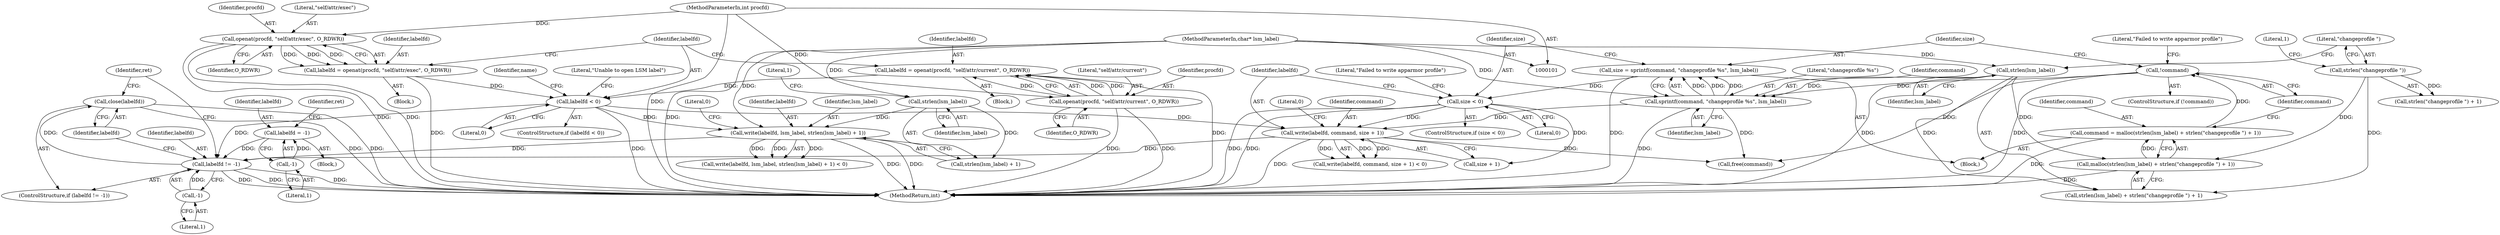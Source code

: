 digraph "0_lxc_81f466d05f2a89cb4f122ef7f593ff3f279b165c_0@API" {
"1000283" [label="(Call,close(labelfd))"];
"1000279" [label="(Call,labelfd != -1)"];
"1000224" [label="(Call,write(labelfd, command, size + 1))"];
"1000164" [label="(Call,labelfd < 0)"];
"1000157" [label="(Call,labelfd = openat(procfd, \"self/attr/current\", O_RDWR))"];
"1000159" [label="(Call,openat(procfd, \"self/attr/current\", O_RDWR))"];
"1000102" [label="(MethodParameterIn,int procfd)"];
"1000149" [label="(Call,labelfd = openat(procfd, \"self/attr/exec\", O_RDWR))"];
"1000151" [label="(Call,openat(procfd, \"self/attr/exec\", O_RDWR))"];
"1000206" [label="(Call,sprintf(command, \"changeprofile %s\", lsm_label))"];
"1000194" [label="(Call,!command)"];
"1000183" [label="(Call,command = malloc(strlen(lsm_label) + strlen(\"changeprofile \") + 1))"];
"1000185" [label="(Call,malloc(strlen(lsm_label) + strlen(\"changeprofile \") + 1))"];
"1000187" [label="(Call,strlen(lsm_label))"];
"1000104" [label="(MethodParameterIn,char* lsm_label)"];
"1000190" [label="(Call,strlen(\"changeprofile \"))"];
"1000211" [label="(Call,size < 0)"];
"1000204" [label="(Call,size = sprintf(command, \"changeprofile %s\", lsm_label))"];
"1000107" [label="(Call,labelfd = -1)"];
"1000109" [label="(Call,-1)"];
"1000249" [label="(Call,write(labelfd, lsm_label, strlen(lsm_label) + 1))"];
"1000253" [label="(Call,strlen(lsm_label))"];
"1000281" [label="(Call,-1)"];
"1000205" [label="(Identifier,size)"];
"1000154" [label="(Identifier,O_RDWR)"];
"1000282" [label="(Literal,1)"];
"1000287" [label="(MethodReturn,int)"];
"1000189" [label="(Call,strlen(\"changeprofile \") + 1)"];
"1000148" [label="(Block,)"];
"1000195" [label="(Identifier,command)"];
"1000227" [label="(Call,size + 1)"];
"1000190" [label="(Call,strlen(\"changeprofile \"))"];
"1000280" [label="(Identifier,labelfd)"];
"1000254" [label="(Identifier,lsm_label)"];
"1000185" [label="(Call,malloc(strlen(lsm_label) + strlen(\"changeprofile \") + 1))"];
"1000193" [label="(ControlStructure,if (!command))"];
"1000110" [label="(Literal,1)"];
"1000208" [label="(Literal,\"changeprofile %s\")"];
"1000163" [label="(ControlStructure,if (labelfd < 0))"];
"1000249" [label="(Call,write(labelfd, lsm_label, strlen(lsm_label) + 1))"];
"1000278" [label="(ControlStructure,if (labelfd != -1))"];
"1000149" [label="(Call,labelfd = openat(procfd, \"self/attr/exec\", O_RDWR))"];
"1000253" [label="(Call,strlen(lsm_label))"];
"1000109" [label="(Call,-1)"];
"1000169" [label="(Literal,\"Unable to open LSM label\")"];
"1000216" [label="(Literal,\"Failed to write apparmor profile\")"];
"1000256" [label="(Literal,0)"];
"1000211" [label="(Call,size < 0)"];
"1000224" [label="(Call,write(labelfd, command, size + 1))"];
"1000226" [label="(Identifier,command)"];
"1000102" [label="(MethodParameterIn,int procfd)"];
"1000113" [label="(Identifier,ret)"];
"1000108" [label="(Identifier,labelfd)"];
"1000206" [label="(Call,sprintf(command, \"changeprofile %s\", lsm_label))"];
"1000166" [label="(Literal,0)"];
"1000225" [label="(Identifier,labelfd)"];
"1000159" [label="(Call,openat(procfd, \"self/attr/current\", O_RDWR))"];
"1000152" [label="(Identifier,procfd)"];
"1000192" [label="(Literal,1)"];
"1000162" [label="(Identifier,O_RDWR)"];
"1000209" [label="(Identifier,lsm_label)"];
"1000187" [label="(Call,strlen(lsm_label))"];
"1000178" [label="(Identifier,name)"];
"1000252" [label="(Call,strlen(lsm_label) + 1)"];
"1000284" [label="(Identifier,labelfd)"];
"1000181" [label="(Block,)"];
"1000213" [label="(Literal,0)"];
"1000161" [label="(Literal,\"self/attr/current\")"];
"1000151" [label="(Call,openat(procfd, \"self/attr/exec\", O_RDWR))"];
"1000186" [label="(Call,strlen(lsm_label) + strlen(\"changeprofile \") + 1)"];
"1000276" [label="(Call,free(command))"];
"1000281" [label="(Call,-1)"];
"1000104" [label="(MethodParameterIn,char* lsm_label)"];
"1000153" [label="(Literal,\"self/attr/exec\")"];
"1000204" [label="(Call,size = sprintf(command, \"changeprofile %s\", lsm_label))"];
"1000250" [label="(Identifier,labelfd)"];
"1000107" [label="(Call,labelfd = -1)"];
"1000160" [label="(Identifier,procfd)"];
"1000150" [label="(Identifier,labelfd)"];
"1000248" [label="(Call,write(labelfd, lsm_label, strlen(lsm_label) + 1) < 0)"];
"1000164" [label="(Call,labelfd < 0)"];
"1000212" [label="(Identifier,size)"];
"1000165" [label="(Identifier,labelfd)"];
"1000207" [label="(Identifier,command)"];
"1000198" [label="(Literal,\"Failed to write apparmor profile\")"];
"1000255" [label="(Literal,1)"];
"1000156" [label="(Block,)"];
"1000286" [label="(Identifier,ret)"];
"1000230" [label="(Literal,0)"];
"1000194" [label="(Call,!command)"];
"1000105" [label="(Block,)"];
"1000283" [label="(Call,close(labelfd))"];
"1000158" [label="(Identifier,labelfd)"];
"1000184" [label="(Identifier,command)"];
"1000191" [label="(Literal,\"changeprofile \")"];
"1000223" [label="(Call,write(labelfd, command, size + 1) < 0)"];
"1000210" [label="(ControlStructure,if (size < 0))"];
"1000183" [label="(Call,command = malloc(strlen(lsm_label) + strlen(\"changeprofile \") + 1))"];
"1000279" [label="(Call,labelfd != -1)"];
"1000157" [label="(Call,labelfd = openat(procfd, \"self/attr/current\", O_RDWR))"];
"1000251" [label="(Identifier,lsm_label)"];
"1000188" [label="(Identifier,lsm_label)"];
"1000283" -> "1000278"  [label="AST: "];
"1000283" -> "1000284"  [label="CFG: "];
"1000284" -> "1000283"  [label="AST: "];
"1000286" -> "1000283"  [label="CFG: "];
"1000283" -> "1000287"  [label="DDG: "];
"1000283" -> "1000287"  [label="DDG: "];
"1000279" -> "1000283"  [label="DDG: "];
"1000279" -> "1000278"  [label="AST: "];
"1000279" -> "1000281"  [label="CFG: "];
"1000280" -> "1000279"  [label="AST: "];
"1000281" -> "1000279"  [label="AST: "];
"1000284" -> "1000279"  [label="CFG: "];
"1000286" -> "1000279"  [label="CFG: "];
"1000279" -> "1000287"  [label="DDG: "];
"1000279" -> "1000287"  [label="DDG: "];
"1000279" -> "1000287"  [label="DDG: "];
"1000224" -> "1000279"  [label="DDG: "];
"1000107" -> "1000279"  [label="DDG: "];
"1000249" -> "1000279"  [label="DDG: "];
"1000164" -> "1000279"  [label="DDG: "];
"1000281" -> "1000279"  [label="DDG: "];
"1000224" -> "1000223"  [label="AST: "];
"1000224" -> "1000227"  [label="CFG: "];
"1000225" -> "1000224"  [label="AST: "];
"1000226" -> "1000224"  [label="AST: "];
"1000227" -> "1000224"  [label="AST: "];
"1000230" -> "1000224"  [label="CFG: "];
"1000224" -> "1000287"  [label="DDG: "];
"1000224" -> "1000223"  [label="DDG: "];
"1000224" -> "1000223"  [label="DDG: "];
"1000224" -> "1000223"  [label="DDG: "];
"1000164" -> "1000224"  [label="DDG: "];
"1000206" -> "1000224"  [label="DDG: "];
"1000211" -> "1000224"  [label="DDG: "];
"1000224" -> "1000276"  [label="DDG: "];
"1000164" -> "1000163"  [label="AST: "];
"1000164" -> "1000166"  [label="CFG: "];
"1000165" -> "1000164"  [label="AST: "];
"1000166" -> "1000164"  [label="AST: "];
"1000169" -> "1000164"  [label="CFG: "];
"1000178" -> "1000164"  [label="CFG: "];
"1000164" -> "1000287"  [label="DDG: "];
"1000157" -> "1000164"  [label="DDG: "];
"1000149" -> "1000164"  [label="DDG: "];
"1000164" -> "1000249"  [label="DDG: "];
"1000157" -> "1000156"  [label="AST: "];
"1000157" -> "1000159"  [label="CFG: "];
"1000158" -> "1000157"  [label="AST: "];
"1000159" -> "1000157"  [label="AST: "];
"1000165" -> "1000157"  [label="CFG: "];
"1000157" -> "1000287"  [label="DDG: "];
"1000159" -> "1000157"  [label="DDG: "];
"1000159" -> "1000157"  [label="DDG: "];
"1000159" -> "1000157"  [label="DDG: "];
"1000159" -> "1000162"  [label="CFG: "];
"1000160" -> "1000159"  [label="AST: "];
"1000161" -> "1000159"  [label="AST: "];
"1000162" -> "1000159"  [label="AST: "];
"1000159" -> "1000287"  [label="DDG: "];
"1000159" -> "1000287"  [label="DDG: "];
"1000102" -> "1000159"  [label="DDG: "];
"1000102" -> "1000101"  [label="AST: "];
"1000102" -> "1000287"  [label="DDG: "];
"1000102" -> "1000151"  [label="DDG: "];
"1000149" -> "1000148"  [label="AST: "];
"1000149" -> "1000151"  [label="CFG: "];
"1000150" -> "1000149"  [label="AST: "];
"1000151" -> "1000149"  [label="AST: "];
"1000165" -> "1000149"  [label="CFG: "];
"1000149" -> "1000287"  [label="DDG: "];
"1000151" -> "1000149"  [label="DDG: "];
"1000151" -> "1000149"  [label="DDG: "];
"1000151" -> "1000149"  [label="DDG: "];
"1000151" -> "1000154"  [label="CFG: "];
"1000152" -> "1000151"  [label="AST: "];
"1000153" -> "1000151"  [label="AST: "];
"1000154" -> "1000151"  [label="AST: "];
"1000151" -> "1000287"  [label="DDG: "];
"1000151" -> "1000287"  [label="DDG: "];
"1000206" -> "1000204"  [label="AST: "];
"1000206" -> "1000209"  [label="CFG: "];
"1000207" -> "1000206"  [label="AST: "];
"1000208" -> "1000206"  [label="AST: "];
"1000209" -> "1000206"  [label="AST: "];
"1000204" -> "1000206"  [label="CFG: "];
"1000206" -> "1000287"  [label="DDG: "];
"1000206" -> "1000204"  [label="DDG: "];
"1000206" -> "1000204"  [label="DDG: "];
"1000206" -> "1000204"  [label="DDG: "];
"1000194" -> "1000206"  [label="DDG: "];
"1000187" -> "1000206"  [label="DDG: "];
"1000104" -> "1000206"  [label="DDG: "];
"1000206" -> "1000276"  [label="DDG: "];
"1000194" -> "1000193"  [label="AST: "];
"1000194" -> "1000195"  [label="CFG: "];
"1000195" -> "1000194"  [label="AST: "];
"1000198" -> "1000194"  [label="CFG: "];
"1000205" -> "1000194"  [label="CFG: "];
"1000194" -> "1000287"  [label="DDG: "];
"1000183" -> "1000194"  [label="DDG: "];
"1000194" -> "1000276"  [label="DDG: "];
"1000183" -> "1000181"  [label="AST: "];
"1000183" -> "1000185"  [label="CFG: "];
"1000184" -> "1000183"  [label="AST: "];
"1000185" -> "1000183"  [label="AST: "];
"1000195" -> "1000183"  [label="CFG: "];
"1000183" -> "1000287"  [label="DDG: "];
"1000185" -> "1000183"  [label="DDG: "];
"1000185" -> "1000186"  [label="CFG: "];
"1000186" -> "1000185"  [label="AST: "];
"1000185" -> "1000287"  [label="DDG: "];
"1000187" -> "1000185"  [label="DDG: "];
"1000190" -> "1000185"  [label="DDG: "];
"1000187" -> "1000186"  [label="AST: "];
"1000187" -> "1000188"  [label="CFG: "];
"1000188" -> "1000187"  [label="AST: "];
"1000191" -> "1000187"  [label="CFG: "];
"1000187" -> "1000287"  [label="DDG: "];
"1000187" -> "1000186"  [label="DDG: "];
"1000104" -> "1000187"  [label="DDG: "];
"1000104" -> "1000101"  [label="AST: "];
"1000104" -> "1000287"  [label="DDG: "];
"1000104" -> "1000249"  [label="DDG: "];
"1000104" -> "1000253"  [label="DDG: "];
"1000190" -> "1000189"  [label="AST: "];
"1000190" -> "1000191"  [label="CFG: "];
"1000191" -> "1000190"  [label="AST: "];
"1000192" -> "1000190"  [label="CFG: "];
"1000190" -> "1000186"  [label="DDG: "];
"1000190" -> "1000189"  [label="DDG: "];
"1000211" -> "1000210"  [label="AST: "];
"1000211" -> "1000213"  [label="CFG: "];
"1000212" -> "1000211"  [label="AST: "];
"1000213" -> "1000211"  [label="AST: "];
"1000216" -> "1000211"  [label="CFG: "];
"1000225" -> "1000211"  [label="CFG: "];
"1000211" -> "1000287"  [label="DDG: "];
"1000211" -> "1000287"  [label="DDG: "];
"1000204" -> "1000211"  [label="DDG: "];
"1000211" -> "1000227"  [label="DDG: "];
"1000204" -> "1000181"  [label="AST: "];
"1000205" -> "1000204"  [label="AST: "];
"1000212" -> "1000204"  [label="CFG: "];
"1000204" -> "1000287"  [label="DDG: "];
"1000107" -> "1000105"  [label="AST: "];
"1000107" -> "1000109"  [label="CFG: "];
"1000108" -> "1000107"  [label="AST: "];
"1000109" -> "1000107"  [label="AST: "];
"1000113" -> "1000107"  [label="CFG: "];
"1000109" -> "1000107"  [label="DDG: "];
"1000109" -> "1000110"  [label="CFG: "];
"1000110" -> "1000109"  [label="AST: "];
"1000249" -> "1000248"  [label="AST: "];
"1000249" -> "1000252"  [label="CFG: "];
"1000250" -> "1000249"  [label="AST: "];
"1000251" -> "1000249"  [label="AST: "];
"1000252" -> "1000249"  [label="AST: "];
"1000256" -> "1000249"  [label="CFG: "];
"1000249" -> "1000287"  [label="DDG: "];
"1000249" -> "1000287"  [label="DDG: "];
"1000249" -> "1000248"  [label="DDG: "];
"1000249" -> "1000248"  [label="DDG: "];
"1000249" -> "1000248"  [label="DDG: "];
"1000253" -> "1000249"  [label="DDG: "];
"1000253" -> "1000252"  [label="AST: "];
"1000253" -> "1000254"  [label="CFG: "];
"1000254" -> "1000253"  [label="AST: "];
"1000255" -> "1000253"  [label="CFG: "];
"1000253" -> "1000252"  [label="DDG: "];
"1000281" -> "1000282"  [label="CFG: "];
"1000282" -> "1000281"  [label="AST: "];
}
